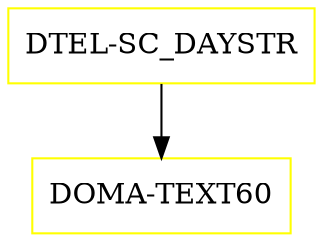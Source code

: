 digraph G {
  "DTEL-SC_DAYSTR" [shape=box,color=yellow];
  "DOMA-TEXT60" [shape=box,color=yellow,URL="./DOMA_TEXT60.html"];
  "DTEL-SC_DAYSTR" -> "DOMA-TEXT60";
}
